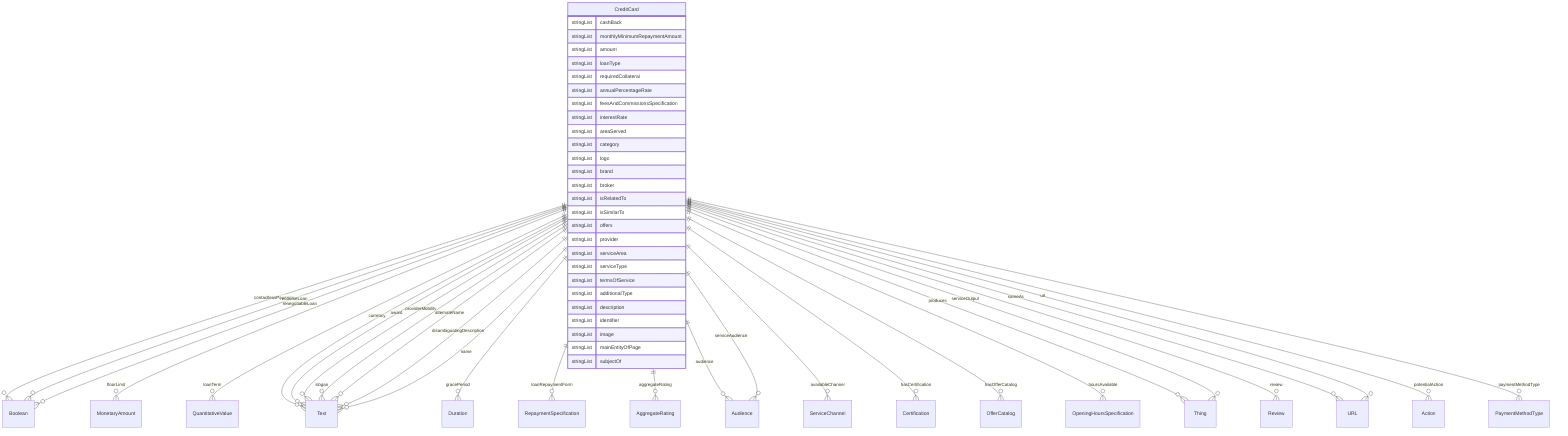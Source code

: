 erDiagram
CreditCard {
    stringList cashBack  
    stringList monthlyMinimumRepaymentAmount  
    stringList amount  
    stringList loanType  
    stringList requiredCollateral  
    stringList annualPercentageRate  
    stringList feesAndCommissionsSpecification  
    stringList interestRate  
    stringList areaServed  
    stringList category  
    stringList logo  
    stringList brand  
    stringList broker  
    stringList isRelatedTo  
    stringList isSimilarTo  
    stringList offers  
    stringList provider  
    stringList serviceArea  
    stringList serviceType  
    stringList termsOfService  
    stringList additionalType  
    stringList description  
    stringList identifier  
    stringList image  
    stringList mainEntityOfPage  
    stringList subjectOf  
}

CreditCard ||--}o Boolean : "contactlessPayment"
CreditCard ||--}o MonetaryAmount : "floorLimit"
CreditCard ||--}o QuantitativeValue : "loanTerm"
CreditCard ||--}o Text : "currency"
CreditCard ||--}o Duration : "gracePeriod"
CreditCard ||--}o RepaymentSpecification : "loanRepaymentForm"
CreditCard ||--}o Boolean : "recourseLoan"
CreditCard ||--}o Boolean : "renegotiableLoan"
CreditCard ||--}o AggregateRating : "aggregateRating"
CreditCard ||--}o Audience : "audience"
CreditCard ||--}o ServiceChannel : "availableChannel"
CreditCard ||--}o Text : "award"
CreditCard ||--}o Certification : "hasCertification"
CreditCard ||--}o OfferCatalog : "hasOfferCatalog"
CreditCard ||--}o OpeningHoursSpecification : "hoursAvailable"
CreditCard ||--}o Thing : "produces"
CreditCard ||--}o Text : "providerMobility"
CreditCard ||--}o Review : "review"
CreditCard ||--}o Audience : "serviceAudience"
CreditCard ||--}o Thing : "serviceOutput"
CreditCard ||--}o Text : "slogan"
CreditCard ||--}o Text : "alternateName"
CreditCard ||--}o Text : "disambiguatingDescription"
CreditCard ||--}o Text : "name"
CreditCard ||--}o URL : "sameAs"
CreditCard ||--}o Action : "potentialAction"
CreditCard ||--}o URL : "url"
CreditCard ||--}o PaymentMethodType : "paymentMethodType"